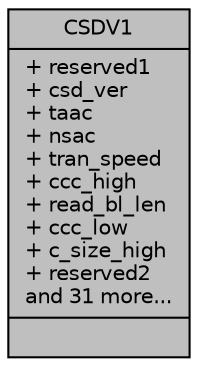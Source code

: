 digraph "CSDV1"
{
 // INTERACTIVE_SVG=YES
 // LATEX_PDF_SIZE
  edge [fontname="Helvetica",fontsize="10",labelfontname="Helvetica",labelfontsize="10"];
  node [fontname="Helvetica",fontsize="10",shape=record];
  Node1 [label="{CSDV1\n|+ reserved1\l+ csd_ver\l+ taac\l+ nsac\l+ tran_speed\l+ ccc_high\l+ read_bl_len\l+ ccc_low\l+ c_size_high\l+ reserved2\land 31 more...\l|}",height=0.2,width=0.4,color="black", fillcolor="grey75", style="filled", fontcolor="black",tooltip="CSD register for version 1.00 cards ."];
}
